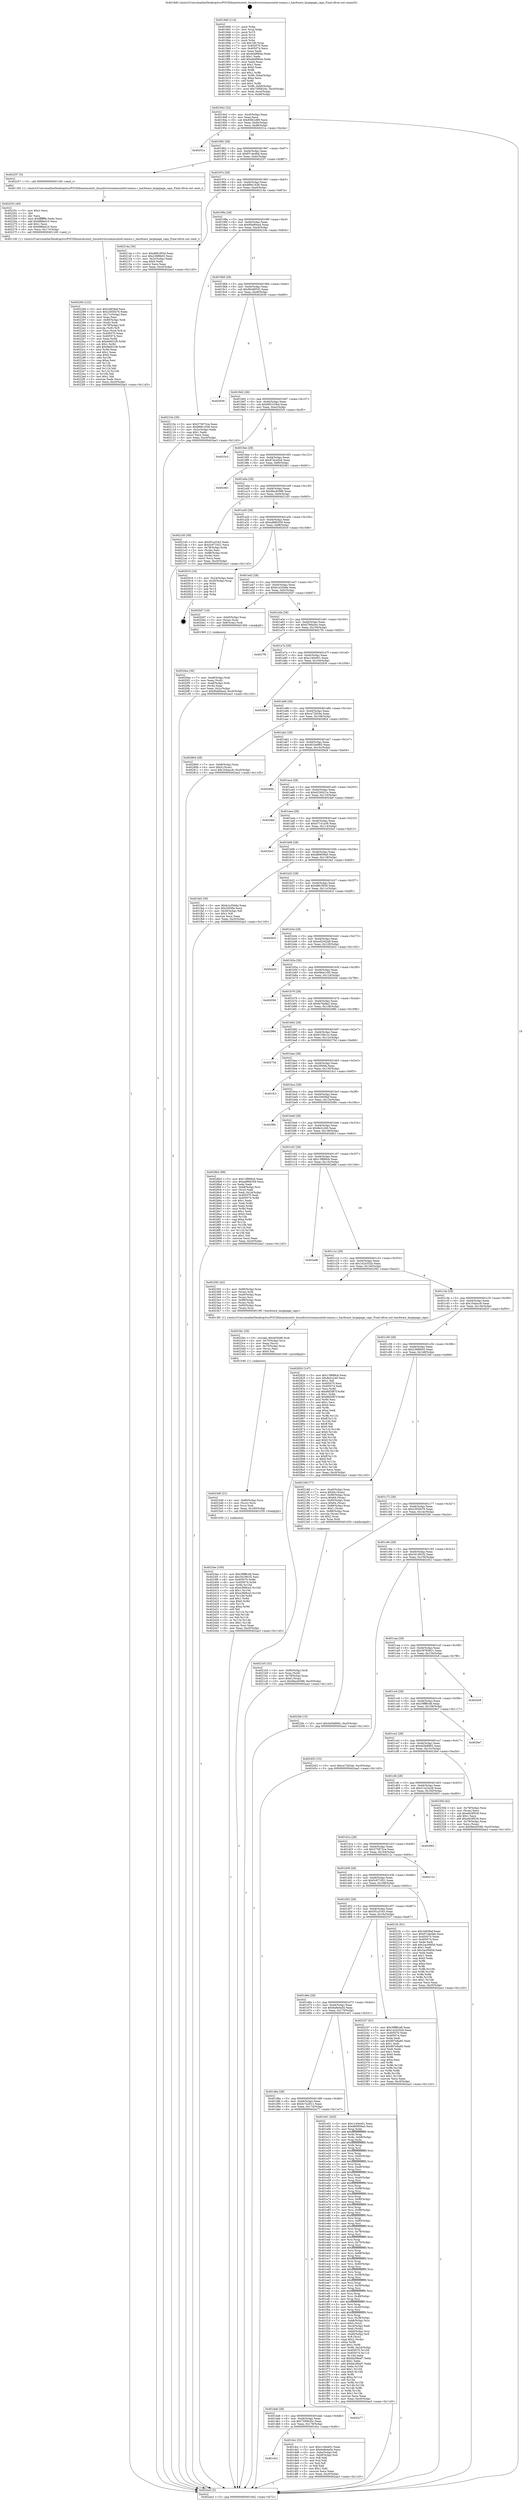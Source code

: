 digraph "0x4018d0" {
  label = "0x4018d0 (/mnt/c/Users/mathe/Desktop/tcc/POCII/binaries/extr_linuxdriversiommuintel-iommu.c_hardware_largepage_caps_Final-ollvm.out::main(0))"
  labelloc = "t"
  node[shape=record]

  Entry [label="",width=0.3,height=0.3,shape=circle,fillcolor=black,style=filled]
  "0x401942" [label="{
     0x401942 [32]\l
     | [instrs]\l
     &nbsp;&nbsp;0x401942 \<+6\>: mov -0xc0(%rbp),%eax\l
     &nbsp;&nbsp;0x401948 \<+2\>: mov %eax,%ecx\l
     &nbsp;&nbsp;0x40194a \<+6\>: sub $0x83fd1d89,%ecx\l
     &nbsp;&nbsp;0x401950 \<+6\>: mov %eax,-0xd4(%rbp)\l
     &nbsp;&nbsp;0x401956 \<+6\>: mov %ecx,-0xd8(%rbp)\l
     &nbsp;&nbsp;0x40195c \<+6\>: je 000000000040251a \<main+0xc4a\>\l
  }"]
  "0x40251a" [label="{
     0x40251a\l
  }", style=dashed]
  "0x401962" [label="{
     0x401962 [28]\l
     | [instrs]\l
     &nbsp;&nbsp;0x401962 \<+5\>: jmp 0000000000401967 \<main+0x97\>\l
     &nbsp;&nbsp;0x401967 \<+6\>: mov -0xd4(%rbp),%eax\l
     &nbsp;&nbsp;0x40196d \<+5\>: sub $0x87c4e4bb,%eax\l
     &nbsp;&nbsp;0x401972 \<+6\>: mov %eax,-0xdc(%rbp)\l
     &nbsp;&nbsp;0x401978 \<+6\>: je 0000000000402257 \<main+0x987\>\l
  }"]
  Exit [label="",width=0.3,height=0.3,shape=circle,fillcolor=black,style=filled,peripheries=2]
  "0x402257" [label="{
     0x402257 [5]\l
     | [instrs]\l
     &nbsp;&nbsp;0x402257 \<+5\>: call 0000000000401160 \<next_i\>\l
     | [calls]\l
     &nbsp;&nbsp;0x401160 \{1\} (/mnt/c/Users/mathe/Desktop/tcc/POCII/binaries/extr_linuxdriversiommuintel-iommu.c_hardware_largepage_caps_Final-ollvm.out::next_i)\l
  }"]
  "0x40197e" [label="{
     0x40197e [28]\l
     | [instrs]\l
     &nbsp;&nbsp;0x40197e \<+5\>: jmp 0000000000401983 \<main+0xb3\>\l
     &nbsp;&nbsp;0x401983 \<+6\>: mov -0xd4(%rbp),%eax\l
     &nbsp;&nbsp;0x401989 \<+5\>: sub $0x899c1636,%eax\l
     &nbsp;&nbsp;0x40198e \<+6\>: mov %eax,-0xe0(%rbp)\l
     &nbsp;&nbsp;0x401994 \<+6\>: je 000000000040214a \<main+0x87a\>\l
  }"]
  "0x4023ee" [label="{
     0x4023ee [100]\l
     | [instrs]\l
     &nbsp;&nbsp;0x4023ee \<+5\>: mov $0x39ff8c48,%eax\l
     &nbsp;&nbsp;0x4023f3 \<+5\>: mov $0x341991f2,%esi\l
     &nbsp;&nbsp;0x4023f8 \<+8\>: mov 0x405070,%r8d\l
     &nbsp;&nbsp;0x402400 \<+8\>: mov 0x405074,%r9d\l
     &nbsp;&nbsp;0x402408 \<+3\>: mov %r8d,%r10d\l
     &nbsp;&nbsp;0x40240b \<+7\>: sub $0xe3fd9ce3,%r10d\l
     &nbsp;&nbsp;0x402412 \<+4\>: sub $0x1,%r10d\l
     &nbsp;&nbsp;0x402416 \<+7\>: add $0xe3fd9ce3,%r10d\l
     &nbsp;&nbsp;0x40241d \<+4\>: imul %r10d,%r8d\l
     &nbsp;&nbsp;0x402421 \<+4\>: and $0x1,%r8d\l
     &nbsp;&nbsp;0x402425 \<+4\>: cmp $0x0,%r8d\l
     &nbsp;&nbsp;0x402429 \<+4\>: sete %r11b\l
     &nbsp;&nbsp;0x40242d \<+4\>: cmp $0xa,%r9d\l
     &nbsp;&nbsp;0x402431 \<+3\>: setl %bl\l
     &nbsp;&nbsp;0x402434 \<+3\>: mov %r11b,%r14b\l
     &nbsp;&nbsp;0x402437 \<+3\>: and %bl,%r14b\l
     &nbsp;&nbsp;0x40243a \<+3\>: xor %bl,%r11b\l
     &nbsp;&nbsp;0x40243d \<+3\>: or %r11b,%r14b\l
     &nbsp;&nbsp;0x402440 \<+4\>: test $0x1,%r14b\l
     &nbsp;&nbsp;0x402444 \<+3\>: cmovne %esi,%eax\l
     &nbsp;&nbsp;0x402447 \<+6\>: mov %eax,-0xc0(%rbp)\l
     &nbsp;&nbsp;0x40244d \<+5\>: jmp 0000000000402aa3 \<main+0x11d3\>\l
  }"]
  "0x40214a" [label="{
     0x40214a [30]\l
     | [instrs]\l
     &nbsp;&nbsp;0x40214a \<+5\>: mov $0xd861f05d,%eax\l
     &nbsp;&nbsp;0x40214f \<+5\>: mov $0x236f6b03,%ecx\l
     &nbsp;&nbsp;0x402154 \<+3\>: mov -0x2c(%rbp),%edx\l
     &nbsp;&nbsp;0x402157 \<+3\>: cmp $0x0,%edx\l
     &nbsp;&nbsp;0x40215a \<+3\>: cmove %ecx,%eax\l
     &nbsp;&nbsp;0x40215d \<+6\>: mov %eax,-0xc0(%rbp)\l
     &nbsp;&nbsp;0x402163 \<+5\>: jmp 0000000000402aa3 \<main+0x11d3\>\l
  }"]
  "0x40199a" [label="{
     0x40199a [28]\l
     | [instrs]\l
     &nbsp;&nbsp;0x40199a \<+5\>: jmp 000000000040199f \<main+0xcf\>\l
     &nbsp;&nbsp;0x40199f \<+6\>: mov -0xd4(%rbp),%eax\l
     &nbsp;&nbsp;0x4019a5 \<+5\>: sub $0x90a90ea4,%eax\l
     &nbsp;&nbsp;0x4019aa \<+6\>: mov %eax,-0xe4(%rbp)\l
     &nbsp;&nbsp;0x4019b0 \<+6\>: je 000000000040210e \<main+0x83e\>\l
  }"]
  "0x4023d9" [label="{
     0x4023d9 [21]\l
     | [instrs]\l
     &nbsp;&nbsp;0x4023d9 \<+4\>: mov -0x80(%rbp),%rcx\l
     &nbsp;&nbsp;0x4023dd \<+3\>: mov (%rcx),%rcx\l
     &nbsp;&nbsp;0x4023e0 \<+3\>: mov %rcx,%rdi\l
     &nbsp;&nbsp;0x4023e3 \<+6\>: mov %eax,-0x180(%rbp)\l
     &nbsp;&nbsp;0x4023e9 \<+5\>: call 0000000000401030 \<free@plt\>\l
     | [calls]\l
     &nbsp;&nbsp;0x401030 \{1\} (unknown)\l
  }"]
  "0x40210e" [label="{
     0x40210e [30]\l
     | [instrs]\l
     &nbsp;&nbsp;0x40210e \<+5\>: mov $0x575872ce,%eax\l
     &nbsp;&nbsp;0x402113 \<+5\>: mov $0x899c1636,%ecx\l
     &nbsp;&nbsp;0x402118 \<+3\>: mov -0x2c(%rbp),%edx\l
     &nbsp;&nbsp;0x40211b \<+3\>: cmp $0x1,%edx\l
     &nbsp;&nbsp;0x40211e \<+3\>: cmovl %ecx,%eax\l
     &nbsp;&nbsp;0x402121 \<+6\>: mov %eax,-0xc0(%rbp)\l
     &nbsp;&nbsp;0x402127 \<+5\>: jmp 0000000000402aa3 \<main+0x11d3\>\l
  }"]
  "0x4019b6" [label="{
     0x4019b6 [28]\l
     | [instrs]\l
     &nbsp;&nbsp;0x4019b6 \<+5\>: jmp 00000000004019bb \<main+0xeb\>\l
     &nbsp;&nbsp;0x4019bb \<+6\>: mov -0xd4(%rbp),%eax\l
     &nbsp;&nbsp;0x4019c1 \<+5\>: sub $0x90c88532,%eax\l
     &nbsp;&nbsp;0x4019c6 \<+6\>: mov %eax,-0xe8(%rbp)\l
     &nbsp;&nbsp;0x4019cc \<+6\>: je 0000000000402639 \<main+0xd69\>\l
  }"]
  "0x4023bc" [label="{
     0x4023bc [29]\l
     | [instrs]\l
     &nbsp;&nbsp;0x4023bc \<+10\>: movabs $0x4030d6,%rdi\l
     &nbsp;&nbsp;0x4023c6 \<+4\>: mov -0x70(%rbp),%rcx\l
     &nbsp;&nbsp;0x4023ca \<+2\>: mov %eax,(%rcx)\l
     &nbsp;&nbsp;0x4023cc \<+4\>: mov -0x70(%rbp),%rcx\l
     &nbsp;&nbsp;0x4023d0 \<+2\>: mov (%rcx),%esi\l
     &nbsp;&nbsp;0x4023d2 \<+2\>: mov $0x0,%al\l
     &nbsp;&nbsp;0x4023d4 \<+5\>: call 0000000000401040 \<printf@plt\>\l
     | [calls]\l
     &nbsp;&nbsp;0x401040 \{1\} (unknown)\l
  }"]
  "0x402639" [label="{
     0x402639\l
  }", style=dashed]
  "0x4019d2" [label="{
     0x4019d2 [28]\l
     | [instrs]\l
     &nbsp;&nbsp;0x4019d2 \<+5\>: jmp 00000000004019d7 \<main+0x107\>\l
     &nbsp;&nbsp;0x4019d7 \<+6\>: mov -0xd4(%rbp),%eax\l
     &nbsp;&nbsp;0x4019dd \<+5\>: sub $0x965103bd,%eax\l
     &nbsp;&nbsp;0x4019e2 \<+6\>: mov %eax,-0xec(%rbp)\l
     &nbsp;&nbsp;0x4019e8 \<+6\>: je 00000000004025c5 \<main+0xcf5\>\l
  }"]
  "0x402284" [label="{
     0x402284 [122]\l
     | [instrs]\l
     &nbsp;&nbsp;0x402284 \<+5\>: mov $0x34938af,%ecx\l
     &nbsp;&nbsp;0x402289 \<+5\>: mov $0x23f35b76,%edx\l
     &nbsp;&nbsp;0x40228e \<+6\>: mov -0x17c(%rbp),%esi\l
     &nbsp;&nbsp;0x402294 \<+3\>: imul %eax,%esi\l
     &nbsp;&nbsp;0x402297 \<+4\>: mov -0x80(%rbp),%rdi\l
     &nbsp;&nbsp;0x40229b \<+3\>: mov (%rdi),%rdi\l
     &nbsp;&nbsp;0x40229e \<+4\>: mov -0x78(%rbp),%r8\l
     &nbsp;&nbsp;0x4022a2 \<+3\>: movslq (%r8),%r8\l
     &nbsp;&nbsp;0x4022a5 \<+4\>: mov %esi,(%rdi,%r8,4)\l
     &nbsp;&nbsp;0x4022a9 \<+7\>: mov 0x405070,%eax\l
     &nbsp;&nbsp;0x4022b0 \<+7\>: mov 0x405074,%esi\l
     &nbsp;&nbsp;0x4022b7 \<+3\>: mov %eax,%r9d\l
     &nbsp;&nbsp;0x4022ba \<+7\>: sub $0x9efd31f6,%r9d\l
     &nbsp;&nbsp;0x4022c1 \<+4\>: sub $0x1,%r9d\l
     &nbsp;&nbsp;0x4022c5 \<+7\>: add $0x9efd31f6,%r9d\l
     &nbsp;&nbsp;0x4022cc \<+4\>: imul %r9d,%eax\l
     &nbsp;&nbsp;0x4022d0 \<+3\>: and $0x1,%eax\l
     &nbsp;&nbsp;0x4022d3 \<+3\>: cmp $0x0,%eax\l
     &nbsp;&nbsp;0x4022d6 \<+4\>: sete %r10b\l
     &nbsp;&nbsp;0x4022da \<+3\>: cmp $0xa,%esi\l
     &nbsp;&nbsp;0x4022dd \<+4\>: setl %r11b\l
     &nbsp;&nbsp;0x4022e1 \<+3\>: mov %r10b,%bl\l
     &nbsp;&nbsp;0x4022e4 \<+3\>: and %r11b,%bl\l
     &nbsp;&nbsp;0x4022e7 \<+3\>: xor %r11b,%r10b\l
     &nbsp;&nbsp;0x4022ea \<+3\>: or %r10b,%bl\l
     &nbsp;&nbsp;0x4022ed \<+3\>: test $0x1,%bl\l
     &nbsp;&nbsp;0x4022f0 \<+3\>: cmovne %edx,%ecx\l
     &nbsp;&nbsp;0x4022f3 \<+6\>: mov %ecx,-0xc0(%rbp)\l
     &nbsp;&nbsp;0x4022f9 \<+5\>: jmp 0000000000402aa3 \<main+0x11d3\>\l
  }"]
  "0x4025c5" [label="{
     0x4025c5\l
  }", style=dashed]
  "0x4019ee" [label="{
     0x4019ee [28]\l
     | [instrs]\l
     &nbsp;&nbsp;0x4019ee \<+5\>: jmp 00000000004019f3 \<main+0x123\>\l
     &nbsp;&nbsp;0x4019f3 \<+6\>: mov -0xd4(%rbp),%eax\l
     &nbsp;&nbsp;0x4019f9 \<+5\>: sub $0x97dca544,%eax\l
     &nbsp;&nbsp;0x4019fe \<+6\>: mov %eax,-0xf0(%rbp)\l
     &nbsp;&nbsp;0x401a04 \<+6\>: je 0000000000402461 \<main+0xb91\>\l
  }"]
  "0x40225c" [label="{
     0x40225c [40]\l
     | [instrs]\l
     &nbsp;&nbsp;0x40225c \<+5\>: mov $0x2,%ecx\l
     &nbsp;&nbsp;0x402261 \<+1\>: cltd\l
     &nbsp;&nbsp;0x402262 \<+2\>: idiv %ecx\l
     &nbsp;&nbsp;0x402264 \<+6\>: imul $0xfffffffe,%edx,%ecx\l
     &nbsp;&nbsp;0x40226a \<+6\>: add $0xfd8fad10,%ecx\l
     &nbsp;&nbsp;0x402270 \<+3\>: add $0x1,%ecx\l
     &nbsp;&nbsp;0x402273 \<+6\>: sub $0xfd8fad10,%ecx\l
     &nbsp;&nbsp;0x402279 \<+6\>: mov %ecx,-0x17c(%rbp)\l
     &nbsp;&nbsp;0x40227f \<+5\>: call 0000000000401160 \<next_i\>\l
     | [calls]\l
     &nbsp;&nbsp;0x401160 \{1\} (/mnt/c/Users/mathe/Desktop/tcc/POCII/binaries/extr_linuxdriversiommuintel-iommu.c_hardware_largepage_caps_Final-ollvm.out::next_i)\l
  }"]
  "0x402461" [label="{
     0x402461\l
  }", style=dashed]
  "0x401a0a" [label="{
     0x401a0a [28]\l
     | [instrs]\l
     &nbsp;&nbsp;0x401a0a \<+5\>: jmp 0000000000401a0f \<main+0x13f\>\l
     &nbsp;&nbsp;0x401a0f \<+6\>: mov -0xd4(%rbp),%eax\l
     &nbsp;&nbsp;0x401a15 \<+5\>: sub $0x9be40589,%eax\l
     &nbsp;&nbsp;0x401a1a \<+6\>: mov %eax,-0xf4(%rbp)\l
     &nbsp;&nbsp;0x401a20 \<+6\>: je 00000000004021d5 \<main+0x905\>\l
  }"]
  "0x4021b5" [label="{
     0x4021b5 [32]\l
     | [instrs]\l
     &nbsp;&nbsp;0x4021b5 \<+4\>: mov -0x80(%rbp),%rdi\l
     &nbsp;&nbsp;0x4021b9 \<+3\>: mov %rax,(%rdi)\l
     &nbsp;&nbsp;0x4021bc \<+4\>: mov -0x78(%rbp),%rax\l
     &nbsp;&nbsp;0x4021c0 \<+6\>: movl $0x0,(%rax)\l
     &nbsp;&nbsp;0x4021c6 \<+10\>: movl $0x9be40589,-0xc0(%rbp)\l
     &nbsp;&nbsp;0x4021d0 \<+5\>: jmp 0000000000402aa3 \<main+0x11d3\>\l
  }"]
  "0x4021d5" [label="{
     0x4021d5 [39]\l
     | [instrs]\l
     &nbsp;&nbsp;0x4021d5 \<+5\>: mov $0x5f1a3343,%eax\l
     &nbsp;&nbsp;0x4021da \<+5\>: mov $0x5c971921,%ecx\l
     &nbsp;&nbsp;0x4021df \<+4\>: mov -0x78(%rbp),%rdx\l
     &nbsp;&nbsp;0x4021e3 \<+2\>: mov (%rdx),%esi\l
     &nbsp;&nbsp;0x4021e5 \<+7\>: mov -0x88(%rbp),%rdx\l
     &nbsp;&nbsp;0x4021ec \<+2\>: cmp (%rdx),%esi\l
     &nbsp;&nbsp;0x4021ee \<+3\>: cmovl %ecx,%eax\l
     &nbsp;&nbsp;0x4021f1 \<+6\>: mov %eax,-0xc0(%rbp)\l
     &nbsp;&nbsp;0x4021f7 \<+5\>: jmp 0000000000402aa3 \<main+0x11d3\>\l
  }"]
  "0x401a26" [label="{
     0x401a26 [28]\l
     | [instrs]\l
     &nbsp;&nbsp;0x401a26 \<+5\>: jmp 0000000000401a2b \<main+0x15b\>\l
     &nbsp;&nbsp;0x401a2b \<+6\>: mov -0xd4(%rbp),%eax\l
     &nbsp;&nbsp;0x401a31 \<+5\>: sub $0xad866359,%eax\l
     &nbsp;&nbsp;0x401a36 \<+6\>: mov %eax,-0xf8(%rbp)\l
     &nbsp;&nbsp;0x401a3c \<+6\>: je 0000000000402916 \<main+0x1046\>\l
  }"]
  "0x4020ea" [label="{
     0x4020ea [36]\l
     | [instrs]\l
     &nbsp;&nbsp;0x4020ea \<+7\>: mov -0xa8(%rbp),%rdi\l
     &nbsp;&nbsp;0x4020f1 \<+2\>: mov %eax,(%rdi)\l
     &nbsp;&nbsp;0x4020f3 \<+7\>: mov -0xa8(%rbp),%rdi\l
     &nbsp;&nbsp;0x4020fa \<+2\>: mov (%rdi),%eax\l
     &nbsp;&nbsp;0x4020fc \<+3\>: mov %eax,-0x2c(%rbp)\l
     &nbsp;&nbsp;0x4020ff \<+10\>: movl $0x90a90ea4,-0xc0(%rbp)\l
     &nbsp;&nbsp;0x402109 \<+5\>: jmp 0000000000402aa3 \<main+0x11d3\>\l
  }"]
  "0x402916" [label="{
     0x402916 [16]\l
     | [instrs]\l
     &nbsp;&nbsp;0x402916 \<+3\>: mov -0x24(%rbp),%eax\l
     &nbsp;&nbsp;0x402919 \<+4\>: lea -0x20(%rbp),%rsp\l
     &nbsp;&nbsp;0x40291d \<+1\>: pop %rbx\l
     &nbsp;&nbsp;0x40291e \<+2\>: pop %r12\l
     &nbsp;&nbsp;0x402920 \<+2\>: pop %r14\l
     &nbsp;&nbsp;0x402922 \<+2\>: pop %r15\l
     &nbsp;&nbsp;0x402924 \<+1\>: pop %rbp\l
     &nbsp;&nbsp;0x402925 \<+1\>: ret\l
  }"]
  "0x401a42" [label="{
     0x401a42 [28]\l
     | [instrs]\l
     &nbsp;&nbsp;0x401a42 \<+5\>: jmp 0000000000401a47 \<main+0x177\>\l
     &nbsp;&nbsp;0x401a47 \<+6\>: mov -0xd4(%rbp),%eax\l
     &nbsp;&nbsp;0x401a4d \<+5\>: sub $0xb1a35dda,%eax\l
     &nbsp;&nbsp;0x401a52 \<+6\>: mov %eax,-0xfc(%rbp)\l
     &nbsp;&nbsp;0x401a58 \<+6\>: je 00000000004020d7 \<main+0x807\>\l
  }"]
  "0x4018d0" [label="{
     0x4018d0 [114]\l
     | [instrs]\l
     &nbsp;&nbsp;0x4018d0 \<+1\>: push %rbp\l
     &nbsp;&nbsp;0x4018d1 \<+3\>: mov %rsp,%rbp\l
     &nbsp;&nbsp;0x4018d4 \<+2\>: push %r15\l
     &nbsp;&nbsp;0x4018d6 \<+2\>: push %r14\l
     &nbsp;&nbsp;0x4018d8 \<+2\>: push %r12\l
     &nbsp;&nbsp;0x4018da \<+1\>: push %rbx\l
     &nbsp;&nbsp;0x4018db \<+7\>: sub $0x190,%rsp\l
     &nbsp;&nbsp;0x4018e2 \<+7\>: mov 0x405070,%eax\l
     &nbsp;&nbsp;0x4018e9 \<+7\>: mov 0x405074,%ecx\l
     &nbsp;&nbsp;0x4018f0 \<+2\>: mov %eax,%edx\l
     &nbsp;&nbsp;0x4018f2 \<+6\>: sub $0xe64f684a,%edx\l
     &nbsp;&nbsp;0x4018f8 \<+3\>: sub $0x1,%edx\l
     &nbsp;&nbsp;0x4018fb \<+6\>: add $0xe64f684a,%edx\l
     &nbsp;&nbsp;0x401901 \<+3\>: imul %edx,%eax\l
     &nbsp;&nbsp;0x401904 \<+3\>: and $0x1,%eax\l
     &nbsp;&nbsp;0x401907 \<+3\>: cmp $0x0,%eax\l
     &nbsp;&nbsp;0x40190a \<+4\>: sete %r8b\l
     &nbsp;&nbsp;0x40190e \<+4\>: and $0x1,%r8b\l
     &nbsp;&nbsp;0x401912 \<+7\>: mov %r8b,-0xba(%rbp)\l
     &nbsp;&nbsp;0x401919 \<+3\>: cmp $0xa,%ecx\l
     &nbsp;&nbsp;0x40191c \<+4\>: setl %r8b\l
     &nbsp;&nbsp;0x401920 \<+4\>: and $0x1,%r8b\l
     &nbsp;&nbsp;0x401924 \<+7\>: mov %r8b,-0xb9(%rbp)\l
     &nbsp;&nbsp;0x40192b \<+10\>: movl $0x7590b20c,-0xc0(%rbp)\l
     &nbsp;&nbsp;0x401935 \<+6\>: mov %edi,-0xc4(%rbp)\l
     &nbsp;&nbsp;0x40193b \<+7\>: mov %rsi,-0xd0(%rbp)\l
  }"]
  "0x4020d7" [label="{
     0x4020d7 [19]\l
     | [instrs]\l
     &nbsp;&nbsp;0x4020d7 \<+7\>: mov -0xb0(%rbp),%rax\l
     &nbsp;&nbsp;0x4020de \<+3\>: mov (%rax),%rax\l
     &nbsp;&nbsp;0x4020e1 \<+4\>: mov 0x8(%rax),%rdi\l
     &nbsp;&nbsp;0x4020e5 \<+5\>: call 0000000000401060 \<atoi@plt\>\l
     | [calls]\l
     &nbsp;&nbsp;0x401060 \{1\} (unknown)\l
  }"]
  "0x401a5e" [label="{
     0x401a5e [28]\l
     | [instrs]\l
     &nbsp;&nbsp;0x401a5e \<+5\>: jmp 0000000000401a63 \<main+0x193\>\l
     &nbsp;&nbsp;0x401a63 \<+6\>: mov -0xd4(%rbp),%eax\l
     &nbsp;&nbsp;0x401a69 \<+5\>: sub $0xb796a3ec,%eax\l
     &nbsp;&nbsp;0x401a6e \<+6\>: mov %eax,-0x100(%rbp)\l
     &nbsp;&nbsp;0x401a74 \<+6\>: je 00000000004027f5 \<main+0xf25\>\l
  }"]
  "0x402aa3" [label="{
     0x402aa3 [5]\l
     | [instrs]\l
     &nbsp;&nbsp;0x402aa3 \<+5\>: jmp 0000000000401942 \<main+0x72\>\l
  }"]
  "0x4027f5" [label="{
     0x4027f5\l
  }", style=dashed]
  "0x401a7a" [label="{
     0x401a7a [28]\l
     | [instrs]\l
     &nbsp;&nbsp;0x401a7a \<+5\>: jmp 0000000000401a7f \<main+0x1af\>\l
     &nbsp;&nbsp;0x401a7f \<+6\>: mov -0xd4(%rbp),%eax\l
     &nbsp;&nbsp;0x401a85 \<+5\>: sub $0xc140e401,%eax\l
     &nbsp;&nbsp;0x401a8a \<+6\>: mov %eax,-0x104(%rbp)\l
     &nbsp;&nbsp;0x401a90 \<+6\>: je 0000000000402926 \<main+0x1056\>\l
  }"]
  "0x401dc2" [label="{
     0x401dc2\l
  }", style=dashed]
  "0x402926" [label="{
     0x402926\l
  }", style=dashed]
  "0x401a96" [label="{
     0x401a96 [28]\l
     | [instrs]\l
     &nbsp;&nbsp;0x401a96 \<+5\>: jmp 0000000000401a9b \<main+0x1cb\>\l
     &nbsp;&nbsp;0x401a9b \<+6\>: mov -0xd4(%rbp),%eax\l
     &nbsp;&nbsp;0x401aa1 \<+5\>: sub $0xce72b54e,%eax\l
     &nbsp;&nbsp;0x401aa6 \<+6\>: mov %eax,-0x108(%rbp)\l
     &nbsp;&nbsp;0x401aac \<+6\>: je 0000000000402804 \<main+0xf34\>\l
  }"]
  "0x401dcc" [label="{
     0x401dcc [53]\l
     | [instrs]\l
     &nbsp;&nbsp;0x401dcc \<+5\>: mov $0xc140e401,%eax\l
     &nbsp;&nbsp;0x401dd1 \<+5\>: mov $0x6a8e4a5e,%ecx\l
     &nbsp;&nbsp;0x401dd6 \<+6\>: mov -0xba(%rbp),%dl\l
     &nbsp;&nbsp;0x401ddc \<+7\>: mov -0xb9(%rbp),%sil\l
     &nbsp;&nbsp;0x401de3 \<+3\>: mov %dl,%dil\l
     &nbsp;&nbsp;0x401de6 \<+3\>: and %sil,%dil\l
     &nbsp;&nbsp;0x401de9 \<+3\>: xor %sil,%dl\l
     &nbsp;&nbsp;0x401dec \<+3\>: or %dl,%dil\l
     &nbsp;&nbsp;0x401def \<+4\>: test $0x1,%dil\l
     &nbsp;&nbsp;0x401df3 \<+3\>: cmovne %ecx,%eax\l
     &nbsp;&nbsp;0x401df6 \<+6\>: mov %eax,-0xc0(%rbp)\l
     &nbsp;&nbsp;0x401dfc \<+5\>: jmp 0000000000402aa3 \<main+0x11d3\>\l
  }"]
  "0x402804" [label="{
     0x402804 [28]\l
     | [instrs]\l
     &nbsp;&nbsp;0x402804 \<+7\>: mov -0xb8(%rbp),%rax\l
     &nbsp;&nbsp;0x40280b \<+6\>: movl $0x0,(%rax)\l
     &nbsp;&nbsp;0x402811 \<+10\>: movl $0x1fcbacc8,-0xc0(%rbp)\l
     &nbsp;&nbsp;0x40281b \<+5\>: jmp 0000000000402aa3 \<main+0x11d3\>\l
  }"]
  "0x401ab2" [label="{
     0x401ab2 [28]\l
     | [instrs]\l
     &nbsp;&nbsp;0x401ab2 \<+5\>: jmp 0000000000401ab7 \<main+0x1e7\>\l
     &nbsp;&nbsp;0x401ab7 \<+6\>: mov -0xd4(%rbp),%eax\l
     &nbsp;&nbsp;0x401abd \<+5\>: sub $0xd01be983,%eax\l
     &nbsp;&nbsp;0x401ac2 \<+6\>: mov %eax,-0x10c(%rbp)\l
     &nbsp;&nbsp;0x401ac8 \<+6\>: je 00000000004026d4 \<main+0xe04\>\l
  }"]
  "0x401da6" [label="{
     0x401da6 [28]\l
     | [instrs]\l
     &nbsp;&nbsp;0x401da6 \<+5\>: jmp 0000000000401dab \<main+0x4db\>\l
     &nbsp;&nbsp;0x401dab \<+6\>: mov -0xd4(%rbp),%eax\l
     &nbsp;&nbsp;0x401db1 \<+5\>: sub $0x7590b20c,%eax\l
     &nbsp;&nbsp;0x401db6 \<+6\>: mov %eax,-0x178(%rbp)\l
     &nbsp;&nbsp;0x401dbc \<+6\>: je 0000000000401dcc \<main+0x4fc\>\l
  }"]
  "0x4026d4" [label="{
     0x4026d4\l
  }", style=dashed]
  "0x401ace" [label="{
     0x401ace [28]\l
     | [instrs]\l
     &nbsp;&nbsp;0x401ace \<+5\>: jmp 0000000000401ad3 \<main+0x203\>\l
     &nbsp;&nbsp;0x401ad3 \<+6\>: mov -0xd4(%rbp),%eax\l
     &nbsp;&nbsp;0x401ad9 \<+5\>: sub $0xd226421a,%eax\l
     &nbsp;&nbsp;0x401ade \<+6\>: mov %eax,-0x110(%rbp)\l
     &nbsp;&nbsp;0x401ae4 \<+6\>: je 00000000004024bf \<main+0xbef\>\l
  }"]
  "0x402a77" [label="{
     0x402a77\l
  }", style=dashed]
  "0x4024bf" [label="{
     0x4024bf\l
  }", style=dashed]
  "0x401aea" [label="{
     0x401aea [28]\l
     | [instrs]\l
     &nbsp;&nbsp;0x401aea \<+5\>: jmp 0000000000401aef \<main+0x21f\>\l
     &nbsp;&nbsp;0x401aef \<+6\>: mov -0xd4(%rbp),%eax\l
     &nbsp;&nbsp;0x401af5 \<+5\>: sub $0xd7141a39,%eax\l
     &nbsp;&nbsp;0x401afa \<+6\>: mov %eax,-0x114(%rbp)\l
     &nbsp;&nbsp;0x401b00 \<+6\>: je 00000000004025e3 \<main+0xd13\>\l
  }"]
  "0x401d8a" [label="{
     0x401d8a [28]\l
     | [instrs]\l
     &nbsp;&nbsp;0x401d8a \<+5\>: jmp 0000000000401d8f \<main+0x4bf\>\l
     &nbsp;&nbsp;0x401d8f \<+6\>: mov -0xd4(%rbp),%eax\l
     &nbsp;&nbsp;0x401d95 \<+5\>: sub $0x6c7a2611,%eax\l
     &nbsp;&nbsp;0x401d9a \<+6\>: mov %eax,-0x174(%rbp)\l
     &nbsp;&nbsp;0x401da0 \<+6\>: je 0000000000402a77 \<main+0x11a7\>\l
  }"]
  "0x4025e3" [label="{
     0x4025e3\l
  }", style=dashed]
  "0x401b06" [label="{
     0x401b06 [28]\l
     | [instrs]\l
     &nbsp;&nbsp;0x401b06 \<+5\>: jmp 0000000000401b0b \<main+0x23b\>\l
     &nbsp;&nbsp;0x401b0b \<+6\>: mov -0xd4(%rbp),%eax\l
     &nbsp;&nbsp;0x401b11 \<+5\>: sub $0xd80859a0,%eax\l
     &nbsp;&nbsp;0x401b16 \<+6\>: mov %eax,-0x118(%rbp)\l
     &nbsp;&nbsp;0x401b1c \<+6\>: je 0000000000401fa5 \<main+0x6d5\>\l
  }"]
  "0x401e01" [label="{
     0x401e01 [420]\l
     | [instrs]\l
     &nbsp;&nbsp;0x401e01 \<+5\>: mov $0xc140e401,%eax\l
     &nbsp;&nbsp;0x401e06 \<+5\>: mov $0xd80859a0,%ecx\l
     &nbsp;&nbsp;0x401e0b \<+3\>: mov %rsp,%rdx\l
     &nbsp;&nbsp;0x401e0e \<+4\>: add $0xfffffffffffffff0,%rdx\l
     &nbsp;&nbsp;0x401e12 \<+3\>: mov %rdx,%rsp\l
     &nbsp;&nbsp;0x401e15 \<+7\>: mov %rdx,-0xb8(%rbp)\l
     &nbsp;&nbsp;0x401e1c \<+3\>: mov %rsp,%rdx\l
     &nbsp;&nbsp;0x401e1f \<+4\>: add $0xfffffffffffffff0,%rdx\l
     &nbsp;&nbsp;0x401e23 \<+3\>: mov %rdx,%rsp\l
     &nbsp;&nbsp;0x401e26 \<+3\>: mov %rsp,%rsi\l
     &nbsp;&nbsp;0x401e29 \<+4\>: add $0xfffffffffffffff0,%rsi\l
     &nbsp;&nbsp;0x401e2d \<+3\>: mov %rsi,%rsp\l
     &nbsp;&nbsp;0x401e30 \<+7\>: mov %rsi,-0xb0(%rbp)\l
     &nbsp;&nbsp;0x401e37 \<+3\>: mov %rsp,%rsi\l
     &nbsp;&nbsp;0x401e3a \<+4\>: add $0xfffffffffffffff0,%rsi\l
     &nbsp;&nbsp;0x401e3e \<+3\>: mov %rsi,%rsp\l
     &nbsp;&nbsp;0x401e41 \<+7\>: mov %rsi,-0xa8(%rbp)\l
     &nbsp;&nbsp;0x401e48 \<+3\>: mov %rsp,%rsi\l
     &nbsp;&nbsp;0x401e4b \<+4\>: add $0xfffffffffffffff0,%rsi\l
     &nbsp;&nbsp;0x401e4f \<+3\>: mov %rsi,%rsp\l
     &nbsp;&nbsp;0x401e52 \<+7\>: mov %rsi,-0xa0(%rbp)\l
     &nbsp;&nbsp;0x401e59 \<+3\>: mov %rsp,%rsi\l
     &nbsp;&nbsp;0x401e5c \<+4\>: add $0xfffffffffffffff0,%rsi\l
     &nbsp;&nbsp;0x401e60 \<+3\>: mov %rsi,%rsp\l
     &nbsp;&nbsp;0x401e63 \<+7\>: mov %rsi,-0x98(%rbp)\l
     &nbsp;&nbsp;0x401e6a \<+3\>: mov %rsp,%rsi\l
     &nbsp;&nbsp;0x401e6d \<+4\>: add $0xfffffffffffffff0,%rsi\l
     &nbsp;&nbsp;0x401e71 \<+3\>: mov %rsi,%rsp\l
     &nbsp;&nbsp;0x401e74 \<+7\>: mov %rsi,-0x90(%rbp)\l
     &nbsp;&nbsp;0x401e7b \<+3\>: mov %rsp,%rsi\l
     &nbsp;&nbsp;0x401e7e \<+4\>: add $0xfffffffffffffff0,%rsi\l
     &nbsp;&nbsp;0x401e82 \<+3\>: mov %rsi,%rsp\l
     &nbsp;&nbsp;0x401e85 \<+7\>: mov %rsi,-0x88(%rbp)\l
     &nbsp;&nbsp;0x401e8c \<+3\>: mov %rsp,%rsi\l
     &nbsp;&nbsp;0x401e8f \<+4\>: add $0xfffffffffffffff0,%rsi\l
     &nbsp;&nbsp;0x401e93 \<+3\>: mov %rsi,%rsp\l
     &nbsp;&nbsp;0x401e96 \<+4\>: mov %rsi,-0x80(%rbp)\l
     &nbsp;&nbsp;0x401e9a \<+3\>: mov %rsp,%rsi\l
     &nbsp;&nbsp;0x401e9d \<+4\>: add $0xfffffffffffffff0,%rsi\l
     &nbsp;&nbsp;0x401ea1 \<+3\>: mov %rsi,%rsp\l
     &nbsp;&nbsp;0x401ea4 \<+4\>: mov %rsi,-0x78(%rbp)\l
     &nbsp;&nbsp;0x401ea8 \<+3\>: mov %rsp,%rsi\l
     &nbsp;&nbsp;0x401eab \<+4\>: add $0xfffffffffffffff0,%rsi\l
     &nbsp;&nbsp;0x401eaf \<+3\>: mov %rsi,%rsp\l
     &nbsp;&nbsp;0x401eb2 \<+4\>: mov %rsi,-0x70(%rbp)\l
     &nbsp;&nbsp;0x401eb6 \<+3\>: mov %rsp,%rsi\l
     &nbsp;&nbsp;0x401eb9 \<+4\>: add $0xfffffffffffffff0,%rsi\l
     &nbsp;&nbsp;0x401ebd \<+3\>: mov %rsi,%rsp\l
     &nbsp;&nbsp;0x401ec0 \<+4\>: mov %rsi,-0x68(%rbp)\l
     &nbsp;&nbsp;0x401ec4 \<+3\>: mov %rsp,%rsi\l
     &nbsp;&nbsp;0x401ec7 \<+4\>: add $0xfffffffffffffff0,%rsi\l
     &nbsp;&nbsp;0x401ecb \<+3\>: mov %rsi,%rsp\l
     &nbsp;&nbsp;0x401ece \<+4\>: mov %rsi,-0x60(%rbp)\l
     &nbsp;&nbsp;0x401ed2 \<+3\>: mov %rsp,%rsi\l
     &nbsp;&nbsp;0x401ed5 \<+4\>: add $0xfffffffffffffff0,%rsi\l
     &nbsp;&nbsp;0x401ed9 \<+3\>: mov %rsi,%rsp\l
     &nbsp;&nbsp;0x401edc \<+4\>: mov %rsi,-0x58(%rbp)\l
     &nbsp;&nbsp;0x401ee0 \<+3\>: mov %rsp,%rsi\l
     &nbsp;&nbsp;0x401ee3 \<+4\>: add $0xfffffffffffffff0,%rsi\l
     &nbsp;&nbsp;0x401ee7 \<+3\>: mov %rsi,%rsp\l
     &nbsp;&nbsp;0x401eea \<+4\>: mov %rsi,-0x50(%rbp)\l
     &nbsp;&nbsp;0x401eee \<+3\>: mov %rsp,%rsi\l
     &nbsp;&nbsp;0x401ef1 \<+4\>: add $0xfffffffffffffff0,%rsi\l
     &nbsp;&nbsp;0x401ef5 \<+3\>: mov %rsi,%rsp\l
     &nbsp;&nbsp;0x401ef8 \<+4\>: mov %rsi,-0x48(%rbp)\l
     &nbsp;&nbsp;0x401efc \<+3\>: mov %rsp,%rsi\l
     &nbsp;&nbsp;0x401eff \<+4\>: add $0xfffffffffffffff0,%rsi\l
     &nbsp;&nbsp;0x401f03 \<+3\>: mov %rsi,%rsp\l
     &nbsp;&nbsp;0x401f06 \<+4\>: mov %rsi,-0x40(%rbp)\l
     &nbsp;&nbsp;0x401f0a \<+3\>: mov %rsp,%rsi\l
     &nbsp;&nbsp;0x401f0d \<+4\>: add $0xfffffffffffffff0,%rsi\l
     &nbsp;&nbsp;0x401f11 \<+3\>: mov %rsi,%rsp\l
     &nbsp;&nbsp;0x401f14 \<+4\>: mov %rsi,-0x38(%rbp)\l
     &nbsp;&nbsp;0x401f18 \<+7\>: mov -0xb8(%rbp),%rsi\l
     &nbsp;&nbsp;0x401f1f \<+6\>: movl $0x0,(%rsi)\l
     &nbsp;&nbsp;0x401f25 \<+6\>: mov -0xc4(%rbp),%edi\l
     &nbsp;&nbsp;0x401f2b \<+2\>: mov %edi,(%rdx)\l
     &nbsp;&nbsp;0x401f2d \<+7\>: mov -0xb0(%rbp),%rsi\l
     &nbsp;&nbsp;0x401f34 \<+7\>: mov -0xd0(%rbp),%r8\l
     &nbsp;&nbsp;0x401f3b \<+3\>: mov %r8,(%rsi)\l
     &nbsp;&nbsp;0x401f3e \<+3\>: cmpl $0x2,(%rdx)\l
     &nbsp;&nbsp;0x401f41 \<+4\>: setne %r9b\l
     &nbsp;&nbsp;0x401f45 \<+4\>: and $0x1,%r9b\l
     &nbsp;&nbsp;0x401f49 \<+4\>: mov %r9b,-0x2d(%rbp)\l
     &nbsp;&nbsp;0x401f4d \<+8\>: mov 0x405070,%r10d\l
     &nbsp;&nbsp;0x401f55 \<+8\>: mov 0x405074,%r11d\l
     &nbsp;&nbsp;0x401f5d \<+3\>: mov %r10d,%ebx\l
     &nbsp;&nbsp;0x401f60 \<+6\>: sub $0xbb29baf7,%ebx\l
     &nbsp;&nbsp;0x401f66 \<+3\>: sub $0x1,%ebx\l
     &nbsp;&nbsp;0x401f69 \<+6\>: add $0xbb29baf7,%ebx\l
     &nbsp;&nbsp;0x401f6f \<+4\>: imul %ebx,%r10d\l
     &nbsp;&nbsp;0x401f73 \<+4\>: and $0x1,%r10d\l
     &nbsp;&nbsp;0x401f77 \<+4\>: cmp $0x0,%r10d\l
     &nbsp;&nbsp;0x401f7b \<+4\>: sete %r9b\l
     &nbsp;&nbsp;0x401f7f \<+4\>: cmp $0xa,%r11d\l
     &nbsp;&nbsp;0x401f83 \<+4\>: setl %r14b\l
     &nbsp;&nbsp;0x401f87 \<+3\>: mov %r9b,%r15b\l
     &nbsp;&nbsp;0x401f8a \<+3\>: and %r14b,%r15b\l
     &nbsp;&nbsp;0x401f8d \<+3\>: xor %r14b,%r9b\l
     &nbsp;&nbsp;0x401f90 \<+3\>: or %r9b,%r15b\l
     &nbsp;&nbsp;0x401f93 \<+4\>: test $0x1,%r15b\l
     &nbsp;&nbsp;0x401f97 \<+3\>: cmovne %ecx,%eax\l
     &nbsp;&nbsp;0x401f9a \<+6\>: mov %eax,-0xc0(%rbp)\l
     &nbsp;&nbsp;0x401fa0 \<+5\>: jmp 0000000000402aa3 \<main+0x11d3\>\l
  }"]
  "0x401fa5" [label="{
     0x401fa5 [30]\l
     | [instrs]\l
     &nbsp;&nbsp;0x401fa5 \<+5\>: mov $0xb1a35dda,%eax\l
     &nbsp;&nbsp;0x401faa \<+5\>: mov $0x2004fa,%ecx\l
     &nbsp;&nbsp;0x401faf \<+3\>: mov -0x2d(%rbp),%dl\l
     &nbsp;&nbsp;0x401fb2 \<+3\>: test $0x1,%dl\l
     &nbsp;&nbsp;0x401fb5 \<+3\>: cmovne %ecx,%eax\l
     &nbsp;&nbsp;0x401fb8 \<+6\>: mov %eax,-0xc0(%rbp)\l
     &nbsp;&nbsp;0x401fbe \<+5\>: jmp 0000000000402aa3 \<main+0x11d3\>\l
  }"]
  "0x401b22" [label="{
     0x401b22 [28]\l
     | [instrs]\l
     &nbsp;&nbsp;0x401b22 \<+5\>: jmp 0000000000401b27 \<main+0x257\>\l
     &nbsp;&nbsp;0x401b27 \<+6\>: mov -0xd4(%rbp),%eax\l
     &nbsp;&nbsp;0x401b2d \<+5\>: sub $0xd861f05d,%eax\l
     &nbsp;&nbsp;0x401b32 \<+6\>: mov %eax,-0x11c(%rbp)\l
     &nbsp;&nbsp;0x401b38 \<+6\>: je 00000000004026c5 \<main+0xdf5\>\l
  }"]
  "0x401d6e" [label="{
     0x401d6e [28]\l
     | [instrs]\l
     &nbsp;&nbsp;0x401d6e \<+5\>: jmp 0000000000401d73 \<main+0x4a3\>\l
     &nbsp;&nbsp;0x401d73 \<+6\>: mov -0xd4(%rbp),%eax\l
     &nbsp;&nbsp;0x401d79 \<+5\>: sub $0x6a8e4a5e,%eax\l
     &nbsp;&nbsp;0x401d7e \<+6\>: mov %eax,-0x170(%rbp)\l
     &nbsp;&nbsp;0x401d84 \<+6\>: je 0000000000401e01 \<main+0x531\>\l
  }"]
  "0x4026c5" [label="{
     0x4026c5\l
  }", style=dashed]
  "0x401b3e" [label="{
     0x401b3e [28]\l
     | [instrs]\l
     &nbsp;&nbsp;0x401b3e \<+5\>: jmp 0000000000401b43 \<main+0x273\>\l
     &nbsp;&nbsp;0x401b43 \<+6\>: mov -0xd4(%rbp),%eax\l
     &nbsp;&nbsp;0x401b49 \<+5\>: sub $0xed2542a9,%eax\l
     &nbsp;&nbsp;0x401b4e \<+6\>: mov %eax,-0x120(%rbp)\l
     &nbsp;&nbsp;0x401b54 \<+6\>: je 0000000000402a52 \<main+0x1182\>\l
  }"]
  "0x402337" [label="{
     0x402337 [91]\l
     | [instrs]\l
     &nbsp;&nbsp;0x402337 \<+5\>: mov $0x39ff8c48,%eax\l
     &nbsp;&nbsp;0x40233c \<+5\>: mov $0x1424352b,%ecx\l
     &nbsp;&nbsp;0x402341 \<+7\>: mov 0x405070,%edx\l
     &nbsp;&nbsp;0x402348 \<+7\>: mov 0x405074,%esi\l
     &nbsp;&nbsp;0x40234f \<+2\>: mov %edx,%edi\l
     &nbsp;&nbsp;0x402351 \<+6\>: sub $0x897e8a85,%edi\l
     &nbsp;&nbsp;0x402357 \<+3\>: sub $0x1,%edi\l
     &nbsp;&nbsp;0x40235a \<+6\>: add $0x897e8a85,%edi\l
     &nbsp;&nbsp;0x402360 \<+3\>: imul %edi,%edx\l
     &nbsp;&nbsp;0x402363 \<+3\>: and $0x1,%edx\l
     &nbsp;&nbsp;0x402366 \<+3\>: cmp $0x0,%edx\l
     &nbsp;&nbsp;0x402369 \<+4\>: sete %r8b\l
     &nbsp;&nbsp;0x40236d \<+3\>: cmp $0xa,%esi\l
     &nbsp;&nbsp;0x402370 \<+4\>: setl %r9b\l
     &nbsp;&nbsp;0x402374 \<+3\>: mov %r8b,%r10b\l
     &nbsp;&nbsp;0x402377 \<+3\>: and %r9b,%r10b\l
     &nbsp;&nbsp;0x40237a \<+3\>: xor %r9b,%r8b\l
     &nbsp;&nbsp;0x40237d \<+3\>: or %r8b,%r10b\l
     &nbsp;&nbsp;0x402380 \<+4\>: test $0x1,%r10b\l
     &nbsp;&nbsp;0x402384 \<+3\>: cmovne %ecx,%eax\l
     &nbsp;&nbsp;0x402387 \<+6\>: mov %eax,-0xc0(%rbp)\l
     &nbsp;&nbsp;0x40238d \<+5\>: jmp 0000000000402aa3 \<main+0x11d3\>\l
  }"]
  "0x402a52" [label="{
     0x402a52\l
  }", style=dashed]
  "0x401b5a" [label="{
     0x401b5a [28]\l
     | [instrs]\l
     &nbsp;&nbsp;0x401b5a \<+5\>: jmp 0000000000401b5f \<main+0x28f\>\l
     &nbsp;&nbsp;0x401b5f \<+6\>: mov -0xd4(%rbp),%eax\l
     &nbsp;&nbsp;0x401b65 \<+5\>: sub $0xf46a1c95,%eax\l
     &nbsp;&nbsp;0x401b6a \<+6\>: mov %eax,-0x124(%rbp)\l
     &nbsp;&nbsp;0x401b70 \<+6\>: je 0000000000402056 \<main+0x786\>\l
  }"]
  "0x401d52" [label="{
     0x401d52 [28]\l
     | [instrs]\l
     &nbsp;&nbsp;0x401d52 \<+5\>: jmp 0000000000401d57 \<main+0x487\>\l
     &nbsp;&nbsp;0x401d57 \<+6\>: mov -0xd4(%rbp),%eax\l
     &nbsp;&nbsp;0x401d5d \<+5\>: sub $0x5f1a3343,%eax\l
     &nbsp;&nbsp;0x401d62 \<+6\>: mov %eax,-0x16c(%rbp)\l
     &nbsp;&nbsp;0x401d68 \<+6\>: je 0000000000402337 \<main+0xa67\>\l
  }"]
  "0x402056" [label="{
     0x402056\l
  }", style=dashed]
  "0x401b76" [label="{
     0x401b76 [28]\l
     | [instrs]\l
     &nbsp;&nbsp;0x401b76 \<+5\>: jmp 0000000000401b7b \<main+0x2ab\>\l
     &nbsp;&nbsp;0x401b7b \<+6\>: mov -0xd4(%rbp),%eax\l
     &nbsp;&nbsp;0x401b81 \<+5\>: sub $0xfa78a9a2,%eax\l
     &nbsp;&nbsp;0x401b86 \<+6\>: mov %eax,-0x128(%rbp)\l
     &nbsp;&nbsp;0x401b8c \<+6\>: je 000000000040296b \<main+0x109b\>\l
  }"]
  "0x4021fc" [label="{
     0x4021fc [91]\l
     | [instrs]\l
     &nbsp;&nbsp;0x4021fc \<+5\>: mov $0x34938af,%eax\l
     &nbsp;&nbsp;0x402201 \<+5\>: mov $0x87c4e4bb,%ecx\l
     &nbsp;&nbsp;0x402206 \<+7\>: mov 0x405070,%edx\l
     &nbsp;&nbsp;0x40220d \<+7\>: mov 0x405074,%esi\l
     &nbsp;&nbsp;0x402214 \<+2\>: mov %edx,%edi\l
     &nbsp;&nbsp;0x402216 \<+6\>: add $0x2ac09d5d,%edi\l
     &nbsp;&nbsp;0x40221c \<+3\>: sub $0x1,%edi\l
     &nbsp;&nbsp;0x40221f \<+6\>: sub $0x2ac09d5d,%edi\l
     &nbsp;&nbsp;0x402225 \<+3\>: imul %edi,%edx\l
     &nbsp;&nbsp;0x402228 \<+3\>: and $0x1,%edx\l
     &nbsp;&nbsp;0x40222b \<+3\>: cmp $0x0,%edx\l
     &nbsp;&nbsp;0x40222e \<+4\>: sete %r8b\l
     &nbsp;&nbsp;0x402232 \<+3\>: cmp $0xa,%esi\l
     &nbsp;&nbsp;0x402235 \<+4\>: setl %r9b\l
     &nbsp;&nbsp;0x402239 \<+3\>: mov %r8b,%r10b\l
     &nbsp;&nbsp;0x40223c \<+3\>: and %r9b,%r10b\l
     &nbsp;&nbsp;0x40223f \<+3\>: xor %r9b,%r8b\l
     &nbsp;&nbsp;0x402242 \<+3\>: or %r8b,%r10b\l
     &nbsp;&nbsp;0x402245 \<+4\>: test $0x1,%r10b\l
     &nbsp;&nbsp;0x402249 \<+3\>: cmovne %ecx,%eax\l
     &nbsp;&nbsp;0x40224c \<+6\>: mov %eax,-0xc0(%rbp)\l
     &nbsp;&nbsp;0x402252 \<+5\>: jmp 0000000000402aa3 \<main+0x11d3\>\l
  }"]
  "0x40296b" [label="{
     0x40296b\l
  }", style=dashed]
  "0x401b92" [label="{
     0x401b92 [28]\l
     | [instrs]\l
     &nbsp;&nbsp;0x401b92 \<+5\>: jmp 0000000000401b97 \<main+0x2c7\>\l
     &nbsp;&nbsp;0x401b97 \<+6\>: mov -0xd4(%rbp),%eax\l
     &nbsp;&nbsp;0x401b9d \<+5\>: sub $0xfc18bc1e,%eax\l
     &nbsp;&nbsp;0x401ba2 \<+6\>: mov %eax,-0x12c(%rbp)\l
     &nbsp;&nbsp;0x401ba8 \<+6\>: je 000000000040275d \<main+0xe8d\>\l
  }"]
  "0x401d36" [label="{
     0x401d36 [28]\l
     | [instrs]\l
     &nbsp;&nbsp;0x401d36 \<+5\>: jmp 0000000000401d3b \<main+0x46b\>\l
     &nbsp;&nbsp;0x401d3b \<+6\>: mov -0xd4(%rbp),%eax\l
     &nbsp;&nbsp;0x401d41 \<+5\>: sub $0x5c971921,%eax\l
     &nbsp;&nbsp;0x401d46 \<+6\>: mov %eax,-0x168(%rbp)\l
     &nbsp;&nbsp;0x401d4c \<+6\>: je 00000000004021fc \<main+0x92c\>\l
  }"]
  "0x40275d" [label="{
     0x40275d\l
  }", style=dashed]
  "0x401bae" [label="{
     0x401bae [28]\l
     | [instrs]\l
     &nbsp;&nbsp;0x401bae \<+5\>: jmp 0000000000401bb3 \<main+0x2e3\>\l
     &nbsp;&nbsp;0x401bb3 \<+6\>: mov -0xd4(%rbp),%eax\l
     &nbsp;&nbsp;0x401bb9 \<+5\>: sub $0x2004fa,%eax\l
     &nbsp;&nbsp;0x401bbe \<+6\>: mov %eax,-0x130(%rbp)\l
     &nbsp;&nbsp;0x401bc4 \<+6\>: je 0000000000401fc3 \<main+0x6f3\>\l
  }"]
  "0x40212c" [label="{
     0x40212c\l
  }", style=dashed]
  "0x401fc3" [label="{
     0x401fc3\l
  }", style=dashed]
  "0x401bca" [label="{
     0x401bca [28]\l
     | [instrs]\l
     &nbsp;&nbsp;0x401bca \<+5\>: jmp 0000000000401bcf \<main+0x2ff\>\l
     &nbsp;&nbsp;0x401bcf \<+6\>: mov -0xd4(%rbp),%eax\l
     &nbsp;&nbsp;0x401bd5 \<+5\>: sub $0x34938af,%eax\l
     &nbsp;&nbsp;0x401bda \<+6\>: mov %eax,-0x134(%rbp)\l
     &nbsp;&nbsp;0x401be0 \<+6\>: je 000000000040298c \<main+0x10bc\>\l
  }"]
  "0x401d1a" [label="{
     0x401d1a [28]\l
     | [instrs]\l
     &nbsp;&nbsp;0x401d1a \<+5\>: jmp 0000000000401d1f \<main+0x44f\>\l
     &nbsp;&nbsp;0x401d1f \<+6\>: mov -0xd4(%rbp),%eax\l
     &nbsp;&nbsp;0x401d25 \<+5\>: sub $0x575872ce,%eax\l
     &nbsp;&nbsp;0x401d2a \<+6\>: mov %eax,-0x164(%rbp)\l
     &nbsp;&nbsp;0x401d30 \<+6\>: je 000000000040212c \<main+0x85c\>\l
  }"]
  "0x40298c" [label="{
     0x40298c\l
  }", style=dashed]
  "0x401be6" [label="{
     0x401be6 [28]\l
     | [instrs]\l
     &nbsp;&nbsp;0x401be6 \<+5\>: jmp 0000000000401beb \<main+0x31b\>\l
     &nbsp;&nbsp;0x401beb \<+6\>: mov -0xd4(%rbp),%eax\l
     &nbsp;&nbsp;0x401bf1 \<+5\>: sub $0x8e2c240,%eax\l
     &nbsp;&nbsp;0x401bf6 \<+6\>: mov %eax,-0x138(%rbp)\l
     &nbsp;&nbsp;0x401bfc \<+6\>: je 00000000004028b3 \<main+0xfe3\>\l
  }"]
  "0x402663" [label="{
     0x402663\l
  }", style=dashed]
  "0x4028b3" [label="{
     0x4028b3 [99]\l
     | [instrs]\l
     &nbsp;&nbsp;0x4028b3 \<+5\>: mov $0x13f889cb,%eax\l
     &nbsp;&nbsp;0x4028b8 \<+5\>: mov $0xad866359,%ecx\l
     &nbsp;&nbsp;0x4028bd \<+2\>: xor %edx,%edx\l
     &nbsp;&nbsp;0x4028bf \<+7\>: mov -0xb8(%rbp),%rsi\l
     &nbsp;&nbsp;0x4028c6 \<+2\>: mov (%rsi),%edi\l
     &nbsp;&nbsp;0x4028c8 \<+3\>: mov %edi,-0x24(%rbp)\l
     &nbsp;&nbsp;0x4028cb \<+7\>: mov 0x405070,%edi\l
     &nbsp;&nbsp;0x4028d2 \<+8\>: mov 0x405074,%r8d\l
     &nbsp;&nbsp;0x4028da \<+3\>: sub $0x1,%edx\l
     &nbsp;&nbsp;0x4028dd \<+3\>: mov %edi,%r9d\l
     &nbsp;&nbsp;0x4028e0 \<+3\>: add %edx,%r9d\l
     &nbsp;&nbsp;0x4028e3 \<+4\>: imul %r9d,%edi\l
     &nbsp;&nbsp;0x4028e7 \<+3\>: and $0x1,%edi\l
     &nbsp;&nbsp;0x4028ea \<+3\>: cmp $0x0,%edi\l
     &nbsp;&nbsp;0x4028ed \<+4\>: sete %r10b\l
     &nbsp;&nbsp;0x4028f1 \<+4\>: cmp $0xa,%r8d\l
     &nbsp;&nbsp;0x4028f5 \<+4\>: setl %r11b\l
     &nbsp;&nbsp;0x4028f9 \<+3\>: mov %r10b,%bl\l
     &nbsp;&nbsp;0x4028fc \<+3\>: and %r11b,%bl\l
     &nbsp;&nbsp;0x4028ff \<+3\>: xor %r11b,%r10b\l
     &nbsp;&nbsp;0x402902 \<+3\>: or %r10b,%bl\l
     &nbsp;&nbsp;0x402905 \<+3\>: test $0x1,%bl\l
     &nbsp;&nbsp;0x402908 \<+3\>: cmovne %ecx,%eax\l
     &nbsp;&nbsp;0x40290b \<+6\>: mov %eax,-0xc0(%rbp)\l
     &nbsp;&nbsp;0x402911 \<+5\>: jmp 0000000000402aa3 \<main+0x11d3\>\l
  }"]
  "0x401c02" [label="{
     0x401c02 [28]\l
     | [instrs]\l
     &nbsp;&nbsp;0x401c02 \<+5\>: jmp 0000000000401c07 \<main+0x337\>\l
     &nbsp;&nbsp;0x401c07 \<+6\>: mov -0xd4(%rbp),%eax\l
     &nbsp;&nbsp;0x401c0d \<+5\>: sub $0x13f889cb,%eax\l
     &nbsp;&nbsp;0x401c12 \<+6\>: mov %eax,-0x13c(%rbp)\l
     &nbsp;&nbsp;0x401c18 \<+6\>: je 0000000000402a8b \<main+0x11bb\>\l
  }"]
  "0x401cfe" [label="{
     0x401cfe [28]\l
     | [instrs]\l
     &nbsp;&nbsp;0x401cfe \<+5\>: jmp 0000000000401d03 \<main+0x433\>\l
     &nbsp;&nbsp;0x401d03 \<+6\>: mov -0xd4(%rbp),%eax\l
     &nbsp;&nbsp;0x401d09 \<+5\>: sub $0x51422a36,%eax\l
     &nbsp;&nbsp;0x401d0e \<+6\>: mov %eax,-0x160(%rbp)\l
     &nbsp;&nbsp;0x401d14 \<+6\>: je 0000000000402663 \<main+0xd93\>\l
  }"]
  "0x402a8b" [label="{
     0x402a8b\l
  }", style=dashed]
  "0x401c1e" [label="{
     0x401c1e [28]\l
     | [instrs]\l
     &nbsp;&nbsp;0x401c1e \<+5\>: jmp 0000000000401c23 \<main+0x353\>\l
     &nbsp;&nbsp;0x401c23 \<+6\>: mov -0xd4(%rbp),%eax\l
     &nbsp;&nbsp;0x401c29 \<+5\>: sub $0x1424352b,%eax\l
     &nbsp;&nbsp;0x401c2e \<+6\>: mov %eax,-0x140(%rbp)\l
     &nbsp;&nbsp;0x401c34 \<+6\>: je 0000000000402392 \<main+0xac2\>\l
  }"]
  "0x40230d" [label="{
     0x40230d [42]\l
     | [instrs]\l
     &nbsp;&nbsp;0x40230d \<+4\>: mov -0x78(%rbp),%rax\l
     &nbsp;&nbsp;0x402311 \<+2\>: mov (%rax),%ecx\l
     &nbsp;&nbsp;0x402313 \<+6\>: sub $0xe6c9f526,%ecx\l
     &nbsp;&nbsp;0x402319 \<+3\>: add $0x1,%ecx\l
     &nbsp;&nbsp;0x40231c \<+6\>: add $0xe6c9f526,%ecx\l
     &nbsp;&nbsp;0x402322 \<+4\>: mov -0x78(%rbp),%rax\l
     &nbsp;&nbsp;0x402326 \<+2\>: mov %ecx,(%rax)\l
     &nbsp;&nbsp;0x402328 \<+10\>: movl $0x9be40589,-0xc0(%rbp)\l
     &nbsp;&nbsp;0x402332 \<+5\>: jmp 0000000000402aa3 \<main+0x11d3\>\l
  }"]
  "0x402392" [label="{
     0x402392 [42]\l
     | [instrs]\l
     &nbsp;&nbsp;0x402392 \<+4\>: mov -0x80(%rbp),%rax\l
     &nbsp;&nbsp;0x402396 \<+3\>: mov (%rax),%rdi\l
     &nbsp;&nbsp;0x402399 \<+7\>: mov -0xa0(%rbp),%rax\l
     &nbsp;&nbsp;0x4023a0 \<+3\>: mov (%rax),%rsi\l
     &nbsp;&nbsp;0x4023a3 \<+7\>: mov -0x98(%rbp),%rax\l
     &nbsp;&nbsp;0x4023aa \<+3\>: mov (%rax),%rdx\l
     &nbsp;&nbsp;0x4023ad \<+7\>: mov -0x90(%rbp),%rax\l
     &nbsp;&nbsp;0x4023b4 \<+3\>: mov (%rax),%rcx\l
     &nbsp;&nbsp;0x4023b7 \<+5\>: call 00000000004013f0 \<hardware_largepage_caps\>\l
     | [calls]\l
     &nbsp;&nbsp;0x4013f0 \{1\} (/mnt/c/Users/mathe/Desktop/tcc/POCII/binaries/extr_linuxdriversiommuintel-iommu.c_hardware_largepage_caps_Final-ollvm.out::hardware_largepage_caps)\l
  }"]
  "0x401c3a" [label="{
     0x401c3a [28]\l
     | [instrs]\l
     &nbsp;&nbsp;0x401c3a \<+5\>: jmp 0000000000401c3f \<main+0x36f\>\l
     &nbsp;&nbsp;0x401c3f \<+6\>: mov -0xd4(%rbp),%eax\l
     &nbsp;&nbsp;0x401c45 \<+5\>: sub $0x1fcbacc8,%eax\l
     &nbsp;&nbsp;0x401c4a \<+6\>: mov %eax,-0x144(%rbp)\l
     &nbsp;&nbsp;0x401c50 \<+6\>: je 0000000000402820 \<main+0xf50\>\l
  }"]
  "0x401ce2" [label="{
     0x401ce2 [28]\l
     | [instrs]\l
     &nbsp;&nbsp;0x401ce2 \<+5\>: jmp 0000000000401ce7 \<main+0x417\>\l
     &nbsp;&nbsp;0x401ce7 \<+6\>: mov -0xd4(%rbp),%eax\l
     &nbsp;&nbsp;0x401ced \<+5\>: sub $0x4d3b8962,%eax\l
     &nbsp;&nbsp;0x401cf2 \<+6\>: mov %eax,-0x15c(%rbp)\l
     &nbsp;&nbsp;0x401cf8 \<+6\>: je 000000000040230d \<main+0xa3d\>\l
  }"]
  "0x402820" [label="{
     0x402820 [147]\l
     | [instrs]\l
     &nbsp;&nbsp;0x402820 \<+5\>: mov $0x13f889cb,%eax\l
     &nbsp;&nbsp;0x402825 \<+5\>: mov $0x8e2c240,%ecx\l
     &nbsp;&nbsp;0x40282a \<+2\>: mov $0x1,%dl\l
     &nbsp;&nbsp;0x40282c \<+7\>: mov 0x405070,%esi\l
     &nbsp;&nbsp;0x402833 \<+7\>: mov 0x405074,%edi\l
     &nbsp;&nbsp;0x40283a \<+3\>: mov %esi,%r8d\l
     &nbsp;&nbsp;0x40283d \<+7\>: sub $0x86f2f87f,%r8d\l
     &nbsp;&nbsp;0x402844 \<+4\>: sub $0x1,%r8d\l
     &nbsp;&nbsp;0x402848 \<+7\>: add $0x86f2f87f,%r8d\l
     &nbsp;&nbsp;0x40284f \<+4\>: imul %r8d,%esi\l
     &nbsp;&nbsp;0x402853 \<+3\>: and $0x1,%esi\l
     &nbsp;&nbsp;0x402856 \<+3\>: cmp $0x0,%esi\l
     &nbsp;&nbsp;0x402859 \<+4\>: sete %r9b\l
     &nbsp;&nbsp;0x40285d \<+3\>: cmp $0xa,%edi\l
     &nbsp;&nbsp;0x402860 \<+4\>: setl %r10b\l
     &nbsp;&nbsp;0x402864 \<+3\>: mov %r9b,%r11b\l
     &nbsp;&nbsp;0x402867 \<+4\>: xor $0xff,%r11b\l
     &nbsp;&nbsp;0x40286b \<+3\>: mov %r10b,%bl\l
     &nbsp;&nbsp;0x40286e \<+3\>: xor $0xff,%bl\l
     &nbsp;&nbsp;0x402871 \<+3\>: xor $0x0,%dl\l
     &nbsp;&nbsp;0x402874 \<+3\>: mov %r11b,%r14b\l
     &nbsp;&nbsp;0x402877 \<+4\>: and $0x0,%r14b\l
     &nbsp;&nbsp;0x40287b \<+3\>: and %dl,%r9b\l
     &nbsp;&nbsp;0x40287e \<+3\>: mov %bl,%r15b\l
     &nbsp;&nbsp;0x402881 \<+4\>: and $0x0,%r15b\l
     &nbsp;&nbsp;0x402885 \<+3\>: and %dl,%r10b\l
     &nbsp;&nbsp;0x402888 \<+3\>: or %r9b,%r14b\l
     &nbsp;&nbsp;0x40288b \<+3\>: or %r10b,%r15b\l
     &nbsp;&nbsp;0x40288e \<+3\>: xor %r15b,%r14b\l
     &nbsp;&nbsp;0x402891 \<+3\>: or %bl,%r11b\l
     &nbsp;&nbsp;0x402894 \<+4\>: xor $0xff,%r11b\l
     &nbsp;&nbsp;0x402898 \<+3\>: or $0x0,%dl\l
     &nbsp;&nbsp;0x40289b \<+3\>: and %dl,%r11b\l
     &nbsp;&nbsp;0x40289e \<+3\>: or %r11b,%r14b\l
     &nbsp;&nbsp;0x4028a1 \<+4\>: test $0x1,%r14b\l
     &nbsp;&nbsp;0x4028a5 \<+3\>: cmovne %ecx,%eax\l
     &nbsp;&nbsp;0x4028a8 \<+6\>: mov %eax,-0xc0(%rbp)\l
     &nbsp;&nbsp;0x4028ae \<+5\>: jmp 0000000000402aa3 \<main+0x11d3\>\l
  }"]
  "0x401c56" [label="{
     0x401c56 [28]\l
     | [instrs]\l
     &nbsp;&nbsp;0x401c56 \<+5\>: jmp 0000000000401c5b \<main+0x38b\>\l
     &nbsp;&nbsp;0x401c5b \<+6\>: mov -0xd4(%rbp),%eax\l
     &nbsp;&nbsp;0x401c61 \<+5\>: sub $0x236f6b03,%eax\l
     &nbsp;&nbsp;0x401c66 \<+6\>: mov %eax,-0x148(%rbp)\l
     &nbsp;&nbsp;0x401c6c \<+6\>: je 0000000000402168 \<main+0x898\>\l
  }"]
  "0x4029e7" [label="{
     0x4029e7\l
  }", style=dashed]
  "0x402168" [label="{
     0x402168 [77]\l
     | [instrs]\l
     &nbsp;&nbsp;0x402168 \<+7\>: mov -0xa0(%rbp),%rax\l
     &nbsp;&nbsp;0x40216f \<+7\>: movq $0x64,(%rax)\l
     &nbsp;&nbsp;0x402176 \<+7\>: mov -0x98(%rbp),%rax\l
     &nbsp;&nbsp;0x40217d \<+7\>: movq $0x64,(%rax)\l
     &nbsp;&nbsp;0x402184 \<+7\>: mov -0x90(%rbp),%rax\l
     &nbsp;&nbsp;0x40218b \<+7\>: movq $0x64,(%rax)\l
     &nbsp;&nbsp;0x402192 \<+7\>: mov -0x88(%rbp),%rax\l
     &nbsp;&nbsp;0x402199 \<+6\>: movl $0x1,(%rax)\l
     &nbsp;&nbsp;0x40219f \<+7\>: mov -0x88(%rbp),%rax\l
     &nbsp;&nbsp;0x4021a6 \<+3\>: movslq (%rax),%rax\l
     &nbsp;&nbsp;0x4021a9 \<+4\>: shl $0x2,%rax\l
     &nbsp;&nbsp;0x4021ad \<+3\>: mov %rax,%rdi\l
     &nbsp;&nbsp;0x4021b0 \<+5\>: call 0000000000401050 \<malloc@plt\>\l
     | [calls]\l
     &nbsp;&nbsp;0x401050 \{1\} (unknown)\l
  }"]
  "0x401c72" [label="{
     0x401c72 [28]\l
     | [instrs]\l
     &nbsp;&nbsp;0x401c72 \<+5\>: jmp 0000000000401c77 \<main+0x3a7\>\l
     &nbsp;&nbsp;0x401c77 \<+6\>: mov -0xd4(%rbp),%eax\l
     &nbsp;&nbsp;0x401c7d \<+5\>: sub $0x23f35b76,%eax\l
     &nbsp;&nbsp;0x401c82 \<+6\>: mov %eax,-0x14c(%rbp)\l
     &nbsp;&nbsp;0x401c88 \<+6\>: je 00000000004022fe \<main+0xa2e\>\l
  }"]
  "0x401cc6" [label="{
     0x401cc6 [28]\l
     | [instrs]\l
     &nbsp;&nbsp;0x401cc6 \<+5\>: jmp 0000000000401ccb \<main+0x3fb\>\l
     &nbsp;&nbsp;0x401ccb \<+6\>: mov -0xd4(%rbp),%eax\l
     &nbsp;&nbsp;0x401cd1 \<+5\>: sub $0x39ff8c48,%eax\l
     &nbsp;&nbsp;0x401cd6 \<+6\>: mov %eax,-0x158(%rbp)\l
     &nbsp;&nbsp;0x401cdc \<+6\>: je 00000000004029e7 \<main+0x1117\>\l
  }"]
  "0x4022fe" [label="{
     0x4022fe [15]\l
     | [instrs]\l
     &nbsp;&nbsp;0x4022fe \<+10\>: movl $0x4d3b8962,-0xc0(%rbp)\l
     &nbsp;&nbsp;0x402308 \<+5\>: jmp 0000000000402aa3 \<main+0x11d3\>\l
  }"]
  "0x401c8e" [label="{
     0x401c8e [28]\l
     | [instrs]\l
     &nbsp;&nbsp;0x401c8e \<+5\>: jmp 0000000000401c93 \<main+0x3c3\>\l
     &nbsp;&nbsp;0x401c93 \<+6\>: mov -0xd4(%rbp),%eax\l
     &nbsp;&nbsp;0x401c99 \<+5\>: sub $0x341991f2,%eax\l
     &nbsp;&nbsp;0x401c9e \<+6\>: mov %eax,-0x150(%rbp)\l
     &nbsp;&nbsp;0x401ca4 \<+6\>: je 0000000000402452 \<main+0xb82\>\l
  }"]
  "0x4020c8" [label="{
     0x4020c8\l
  }", style=dashed]
  "0x402452" [label="{
     0x402452 [15]\l
     | [instrs]\l
     &nbsp;&nbsp;0x402452 \<+10\>: movl $0xce72b54e,-0xc0(%rbp)\l
     &nbsp;&nbsp;0x40245c \<+5\>: jmp 0000000000402aa3 \<main+0x11d3\>\l
  }"]
  "0x401caa" [label="{
     0x401caa [28]\l
     | [instrs]\l
     &nbsp;&nbsp;0x401caa \<+5\>: jmp 0000000000401caf \<main+0x3df\>\l
     &nbsp;&nbsp;0x401caf \<+6\>: mov -0xd4(%rbp),%eax\l
     &nbsp;&nbsp;0x401cb5 \<+5\>: sub $0x39783621,%eax\l
     &nbsp;&nbsp;0x401cba \<+6\>: mov %eax,-0x154(%rbp)\l
     &nbsp;&nbsp;0x401cc0 \<+6\>: je 00000000004020c8 \<main+0x7f8\>\l
  }"]
  Entry -> "0x4018d0" [label=" 1"]
  "0x401942" -> "0x40251a" [label=" 0"]
  "0x401942" -> "0x401962" [label=" 20"]
  "0x402916" -> Exit [label=" 1"]
  "0x401962" -> "0x402257" [label=" 1"]
  "0x401962" -> "0x40197e" [label=" 19"]
  "0x4028b3" -> "0x402aa3" [label=" 1"]
  "0x40197e" -> "0x40214a" [label=" 1"]
  "0x40197e" -> "0x40199a" [label=" 18"]
  "0x402820" -> "0x402aa3" [label=" 1"]
  "0x40199a" -> "0x40210e" [label=" 1"]
  "0x40199a" -> "0x4019b6" [label=" 17"]
  "0x402804" -> "0x402aa3" [label=" 1"]
  "0x4019b6" -> "0x402639" [label=" 0"]
  "0x4019b6" -> "0x4019d2" [label=" 17"]
  "0x402452" -> "0x402aa3" [label=" 1"]
  "0x4019d2" -> "0x4025c5" [label=" 0"]
  "0x4019d2" -> "0x4019ee" [label=" 17"]
  "0x4023ee" -> "0x402aa3" [label=" 1"]
  "0x4019ee" -> "0x402461" [label=" 0"]
  "0x4019ee" -> "0x401a0a" [label=" 17"]
  "0x4023d9" -> "0x4023ee" [label=" 1"]
  "0x401a0a" -> "0x4021d5" [label=" 2"]
  "0x401a0a" -> "0x401a26" [label=" 15"]
  "0x4023bc" -> "0x4023d9" [label=" 1"]
  "0x401a26" -> "0x402916" [label=" 1"]
  "0x401a26" -> "0x401a42" [label=" 14"]
  "0x402392" -> "0x4023bc" [label=" 1"]
  "0x401a42" -> "0x4020d7" [label=" 1"]
  "0x401a42" -> "0x401a5e" [label=" 13"]
  "0x40230d" -> "0x402aa3" [label=" 1"]
  "0x401a5e" -> "0x4027f5" [label=" 0"]
  "0x401a5e" -> "0x401a7a" [label=" 13"]
  "0x4022fe" -> "0x402aa3" [label=" 1"]
  "0x401a7a" -> "0x402926" [label=" 0"]
  "0x401a7a" -> "0x401a96" [label=" 13"]
  "0x402284" -> "0x402aa3" [label=" 1"]
  "0x401a96" -> "0x402804" [label=" 1"]
  "0x401a96" -> "0x401ab2" [label=" 12"]
  "0x40225c" -> "0x402284" [label=" 1"]
  "0x401ab2" -> "0x4026d4" [label=" 0"]
  "0x401ab2" -> "0x401ace" [label=" 12"]
  "0x4021fc" -> "0x402aa3" [label=" 1"]
  "0x401ace" -> "0x4024bf" [label=" 0"]
  "0x401ace" -> "0x401aea" [label=" 12"]
  "0x4021d5" -> "0x402aa3" [label=" 2"]
  "0x401aea" -> "0x4025e3" [label=" 0"]
  "0x401aea" -> "0x401b06" [label=" 12"]
  "0x402168" -> "0x4021b5" [label=" 1"]
  "0x401b06" -> "0x401fa5" [label=" 1"]
  "0x401b06" -> "0x401b22" [label=" 11"]
  "0x40214a" -> "0x402aa3" [label=" 1"]
  "0x401b22" -> "0x4026c5" [label=" 0"]
  "0x401b22" -> "0x401b3e" [label=" 11"]
  "0x4020ea" -> "0x402aa3" [label=" 1"]
  "0x401b3e" -> "0x402a52" [label=" 0"]
  "0x401b3e" -> "0x401b5a" [label=" 11"]
  "0x4020d7" -> "0x4020ea" [label=" 1"]
  "0x401b5a" -> "0x402056" [label=" 0"]
  "0x401b5a" -> "0x401b76" [label=" 11"]
  "0x401e01" -> "0x402aa3" [label=" 1"]
  "0x401b76" -> "0x40296b" [label=" 0"]
  "0x401b76" -> "0x401b92" [label=" 11"]
  "0x402337" -> "0x402aa3" [label=" 1"]
  "0x401b92" -> "0x40275d" [label=" 0"]
  "0x401b92" -> "0x401bae" [label=" 11"]
  "0x4018d0" -> "0x401942" [label=" 1"]
  "0x401bae" -> "0x401fc3" [label=" 0"]
  "0x401bae" -> "0x401bca" [label=" 11"]
  "0x401dcc" -> "0x402aa3" [label=" 1"]
  "0x401bca" -> "0x40298c" [label=" 0"]
  "0x401bca" -> "0x401be6" [label=" 11"]
  "0x401da6" -> "0x401dcc" [label=" 1"]
  "0x401be6" -> "0x4028b3" [label=" 1"]
  "0x401be6" -> "0x401c02" [label=" 10"]
  "0x402257" -> "0x40225c" [label=" 1"]
  "0x401c02" -> "0x402a8b" [label=" 0"]
  "0x401c02" -> "0x401c1e" [label=" 10"]
  "0x401d8a" -> "0x402a77" [label=" 0"]
  "0x401c1e" -> "0x402392" [label=" 1"]
  "0x401c1e" -> "0x401c3a" [label=" 9"]
  "0x4021b5" -> "0x402aa3" [label=" 1"]
  "0x401c3a" -> "0x402820" [label=" 1"]
  "0x401c3a" -> "0x401c56" [label=" 8"]
  "0x401d6e" -> "0x401e01" [label=" 1"]
  "0x401c56" -> "0x402168" [label=" 1"]
  "0x401c56" -> "0x401c72" [label=" 7"]
  "0x40210e" -> "0x402aa3" [label=" 1"]
  "0x401c72" -> "0x4022fe" [label=" 1"]
  "0x401c72" -> "0x401c8e" [label=" 6"]
  "0x401d52" -> "0x402337" [label=" 1"]
  "0x401c8e" -> "0x402452" [label=" 1"]
  "0x401c8e" -> "0x401caa" [label=" 5"]
  "0x401fa5" -> "0x402aa3" [label=" 1"]
  "0x401caa" -> "0x4020c8" [label=" 0"]
  "0x401caa" -> "0x401cc6" [label=" 5"]
  "0x401d52" -> "0x401d6e" [label=" 2"]
  "0x401cc6" -> "0x4029e7" [label=" 0"]
  "0x401cc6" -> "0x401ce2" [label=" 5"]
  "0x401d6e" -> "0x401d8a" [label=" 1"]
  "0x401ce2" -> "0x40230d" [label=" 1"]
  "0x401ce2" -> "0x401cfe" [label=" 4"]
  "0x401d8a" -> "0x401da6" [label=" 1"]
  "0x401cfe" -> "0x402663" [label=" 0"]
  "0x401cfe" -> "0x401d1a" [label=" 4"]
  "0x401da6" -> "0x401dc2" [label=" 0"]
  "0x401d1a" -> "0x40212c" [label=" 0"]
  "0x401d1a" -> "0x401d36" [label=" 4"]
  "0x402aa3" -> "0x401942" [label=" 19"]
  "0x401d36" -> "0x4021fc" [label=" 1"]
  "0x401d36" -> "0x401d52" [label=" 3"]
}
